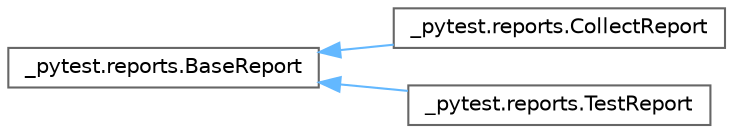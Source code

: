 digraph "Graphical Class Hierarchy"
{
 // LATEX_PDF_SIZE
  bgcolor="transparent";
  edge [fontname=Helvetica,fontsize=10,labelfontname=Helvetica,labelfontsize=10];
  node [fontname=Helvetica,fontsize=10,shape=box,height=0.2,width=0.4];
  rankdir="LR";
  Node0 [id="Node000000",label="_pytest.reports.BaseReport",height=0.2,width=0.4,color="grey40", fillcolor="white", style="filled",URL="$class__pytest_1_1reports_1_1_base_report.html",tooltip=" "];
  Node0 -> Node1 [id="edge460_Node000000_Node000001",dir="back",color="steelblue1",style="solid",tooltip=" "];
  Node1 [id="Node000001",label="_pytest.reports.CollectReport",height=0.2,width=0.4,color="grey40", fillcolor="white", style="filled",URL="$class__pytest_1_1reports_1_1_collect_report.html",tooltip=" "];
  Node0 -> Node2 [id="edge461_Node000000_Node000002",dir="back",color="steelblue1",style="solid",tooltip=" "];
  Node2 [id="Node000002",label="_pytest.reports.TestReport",height=0.2,width=0.4,color="grey40", fillcolor="white", style="filled",URL="$class__pytest_1_1reports_1_1_test_report.html",tooltip=" "];
}
